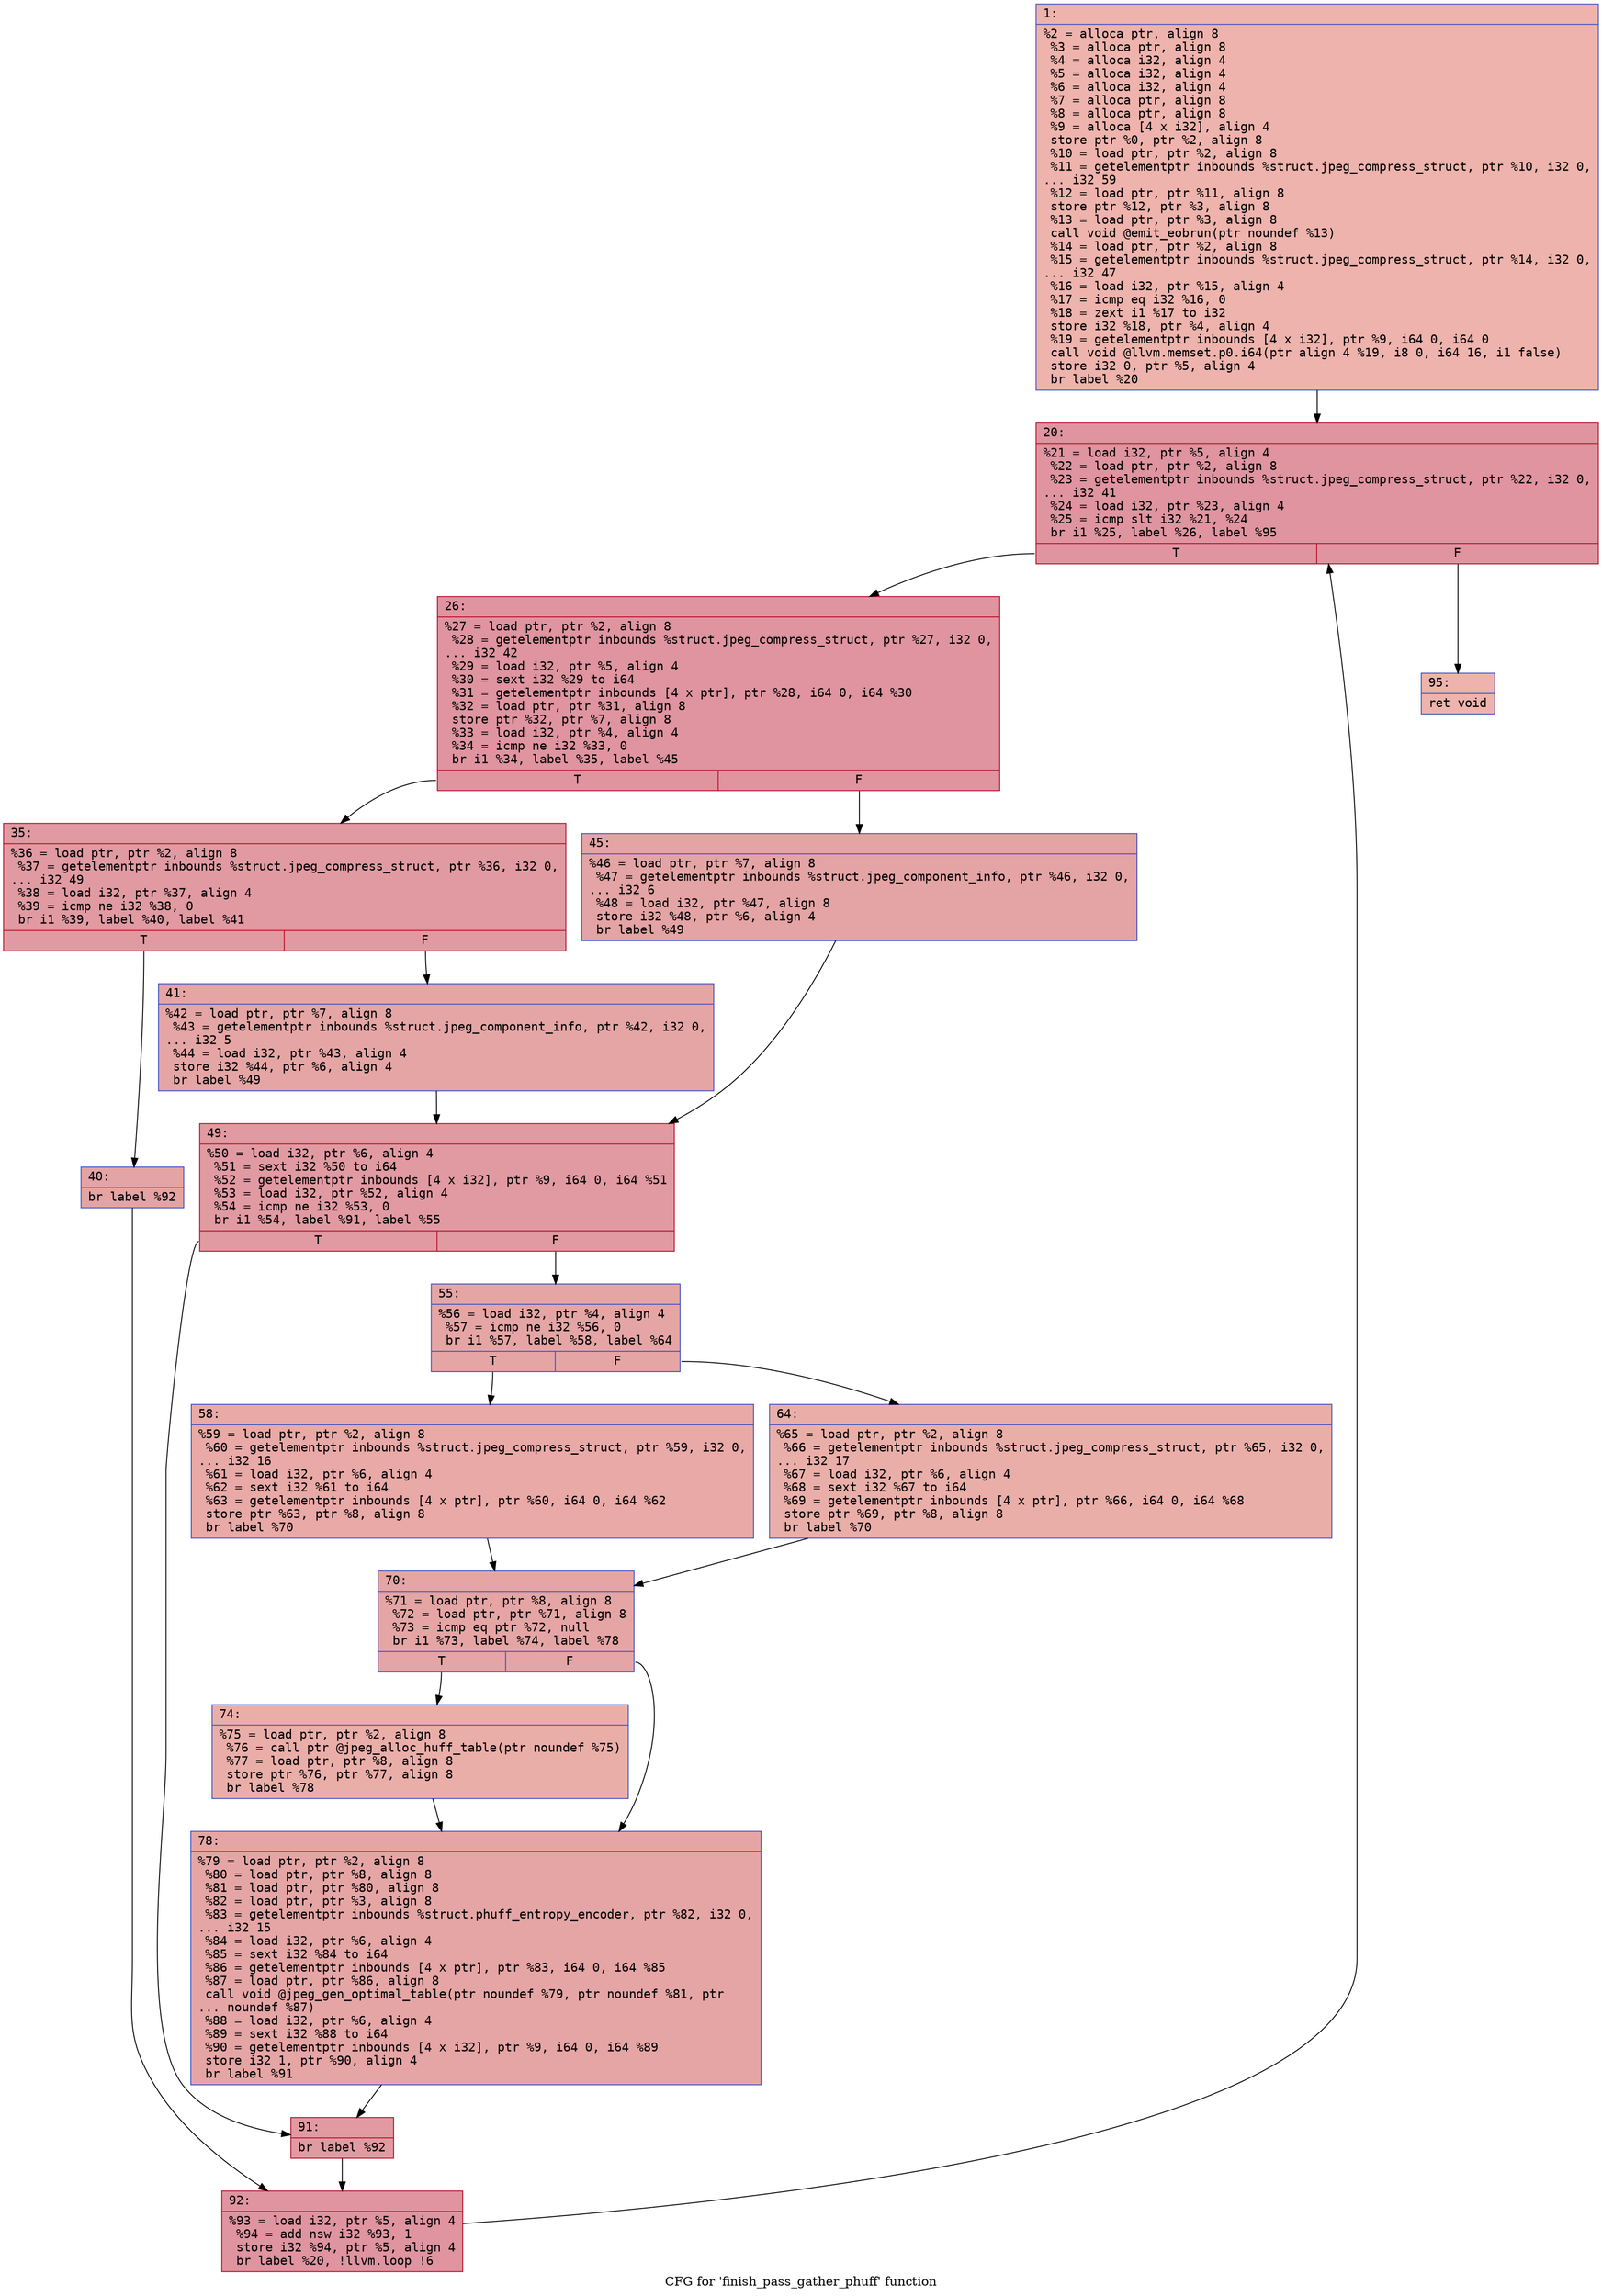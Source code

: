 digraph "CFG for 'finish_pass_gather_phuff' function" {
	label="CFG for 'finish_pass_gather_phuff' function";

	Node0x600002c18ff0 [shape=record,color="#3d50c3ff", style=filled, fillcolor="#d6524470" fontname="Courier",label="{1:\l|  %2 = alloca ptr, align 8\l  %3 = alloca ptr, align 8\l  %4 = alloca i32, align 4\l  %5 = alloca i32, align 4\l  %6 = alloca i32, align 4\l  %7 = alloca ptr, align 8\l  %8 = alloca ptr, align 8\l  %9 = alloca [4 x i32], align 4\l  store ptr %0, ptr %2, align 8\l  %10 = load ptr, ptr %2, align 8\l  %11 = getelementptr inbounds %struct.jpeg_compress_struct, ptr %10, i32 0,\l... i32 59\l  %12 = load ptr, ptr %11, align 8\l  store ptr %12, ptr %3, align 8\l  %13 = load ptr, ptr %3, align 8\l  call void @emit_eobrun(ptr noundef %13)\l  %14 = load ptr, ptr %2, align 8\l  %15 = getelementptr inbounds %struct.jpeg_compress_struct, ptr %14, i32 0,\l... i32 47\l  %16 = load i32, ptr %15, align 4\l  %17 = icmp eq i32 %16, 0\l  %18 = zext i1 %17 to i32\l  store i32 %18, ptr %4, align 4\l  %19 = getelementptr inbounds [4 x i32], ptr %9, i64 0, i64 0\l  call void @llvm.memset.p0.i64(ptr align 4 %19, i8 0, i64 16, i1 false)\l  store i32 0, ptr %5, align 4\l  br label %20\l}"];
	Node0x600002c18ff0 -> Node0x600002c19040[tooltip="1 -> 20\nProbability 100.00%" ];
	Node0x600002c19040 [shape=record,color="#b70d28ff", style=filled, fillcolor="#b70d2870" fontname="Courier",label="{20:\l|  %21 = load i32, ptr %5, align 4\l  %22 = load ptr, ptr %2, align 8\l  %23 = getelementptr inbounds %struct.jpeg_compress_struct, ptr %22, i32 0,\l... i32 41\l  %24 = load i32, ptr %23, align 4\l  %25 = icmp slt i32 %21, %24\l  br i1 %25, label %26, label %95\l|{<s0>T|<s1>F}}"];
	Node0x600002c19040:s0 -> Node0x600002c19090[tooltip="20 -> 26\nProbability 96.88%" ];
	Node0x600002c19040:s1 -> Node0x600002c194f0[tooltip="20 -> 95\nProbability 3.12%" ];
	Node0x600002c19090 [shape=record,color="#b70d28ff", style=filled, fillcolor="#b70d2870" fontname="Courier",label="{26:\l|  %27 = load ptr, ptr %2, align 8\l  %28 = getelementptr inbounds %struct.jpeg_compress_struct, ptr %27, i32 0,\l... i32 42\l  %29 = load i32, ptr %5, align 4\l  %30 = sext i32 %29 to i64\l  %31 = getelementptr inbounds [4 x ptr], ptr %28, i64 0, i64 %30\l  %32 = load ptr, ptr %31, align 8\l  store ptr %32, ptr %7, align 8\l  %33 = load i32, ptr %4, align 4\l  %34 = icmp ne i32 %33, 0\l  br i1 %34, label %35, label %45\l|{<s0>T|<s1>F}}"];
	Node0x600002c19090:s0 -> Node0x600002c190e0[tooltip="26 -> 35\nProbability 62.50%" ];
	Node0x600002c19090:s1 -> Node0x600002c191d0[tooltip="26 -> 45\nProbability 37.50%" ];
	Node0x600002c190e0 [shape=record,color="#b70d28ff", style=filled, fillcolor="#bb1b2c70" fontname="Courier",label="{35:\l|  %36 = load ptr, ptr %2, align 8\l  %37 = getelementptr inbounds %struct.jpeg_compress_struct, ptr %36, i32 0,\l... i32 49\l  %38 = load i32, ptr %37, align 4\l  %39 = icmp ne i32 %38, 0\l  br i1 %39, label %40, label %41\l|{<s0>T|<s1>F}}"];
	Node0x600002c190e0:s0 -> Node0x600002c19130[tooltip="35 -> 40\nProbability 62.50%" ];
	Node0x600002c190e0:s1 -> Node0x600002c19180[tooltip="35 -> 41\nProbability 37.50%" ];
	Node0x600002c19130 [shape=record,color="#3d50c3ff", style=filled, fillcolor="#c32e3170" fontname="Courier",label="{40:\l|  br label %92\l}"];
	Node0x600002c19130 -> Node0x600002c194a0[tooltip="40 -> 92\nProbability 100.00%" ];
	Node0x600002c19180 [shape=record,color="#3d50c3ff", style=filled, fillcolor="#c5333470" fontname="Courier",label="{41:\l|  %42 = load ptr, ptr %7, align 8\l  %43 = getelementptr inbounds %struct.jpeg_component_info, ptr %42, i32 0,\l... i32 5\l  %44 = load i32, ptr %43, align 4\l  store i32 %44, ptr %6, align 4\l  br label %49\l}"];
	Node0x600002c19180 -> Node0x600002c19220[tooltip="41 -> 49\nProbability 100.00%" ];
	Node0x600002c191d0 [shape=record,color="#3d50c3ff", style=filled, fillcolor="#c32e3170" fontname="Courier",label="{45:\l|  %46 = load ptr, ptr %7, align 8\l  %47 = getelementptr inbounds %struct.jpeg_component_info, ptr %46, i32 0,\l... i32 6\l  %48 = load i32, ptr %47, align 8\l  store i32 %48, ptr %6, align 4\l  br label %49\l}"];
	Node0x600002c191d0 -> Node0x600002c19220[tooltip="45 -> 49\nProbability 100.00%" ];
	Node0x600002c19220 [shape=record,color="#b70d28ff", style=filled, fillcolor="#bb1b2c70" fontname="Courier",label="{49:\l|  %50 = load i32, ptr %6, align 4\l  %51 = sext i32 %50 to i64\l  %52 = getelementptr inbounds [4 x i32], ptr %9, i64 0, i64 %51\l  %53 = load i32, ptr %52, align 4\l  %54 = icmp ne i32 %53, 0\l  br i1 %54, label %91, label %55\l|{<s0>T|<s1>F}}"];
	Node0x600002c19220:s0 -> Node0x600002c19450[tooltip="49 -> 91\nProbability 62.50%" ];
	Node0x600002c19220:s1 -> Node0x600002c19270[tooltip="49 -> 55\nProbability 37.50%" ];
	Node0x600002c19270 [shape=record,color="#3d50c3ff", style=filled, fillcolor="#c5333470" fontname="Courier",label="{55:\l|  %56 = load i32, ptr %4, align 4\l  %57 = icmp ne i32 %56, 0\l  br i1 %57, label %58, label %64\l|{<s0>T|<s1>F}}"];
	Node0x600002c19270:s0 -> Node0x600002c192c0[tooltip="55 -> 58\nProbability 62.50%" ];
	Node0x600002c19270:s1 -> Node0x600002c19310[tooltip="55 -> 64\nProbability 37.50%" ];
	Node0x600002c192c0 [shape=record,color="#3d50c3ff", style=filled, fillcolor="#ca3b3770" fontname="Courier",label="{58:\l|  %59 = load ptr, ptr %2, align 8\l  %60 = getelementptr inbounds %struct.jpeg_compress_struct, ptr %59, i32 0,\l... i32 16\l  %61 = load i32, ptr %6, align 4\l  %62 = sext i32 %61 to i64\l  %63 = getelementptr inbounds [4 x ptr], ptr %60, i64 0, i64 %62\l  store ptr %63, ptr %8, align 8\l  br label %70\l}"];
	Node0x600002c192c0 -> Node0x600002c19360[tooltip="58 -> 70\nProbability 100.00%" ];
	Node0x600002c19310 [shape=record,color="#3d50c3ff", style=filled, fillcolor="#d0473d70" fontname="Courier",label="{64:\l|  %65 = load ptr, ptr %2, align 8\l  %66 = getelementptr inbounds %struct.jpeg_compress_struct, ptr %65, i32 0,\l... i32 17\l  %67 = load i32, ptr %6, align 4\l  %68 = sext i32 %67 to i64\l  %69 = getelementptr inbounds [4 x ptr], ptr %66, i64 0, i64 %68\l  store ptr %69, ptr %8, align 8\l  br label %70\l}"];
	Node0x600002c19310 -> Node0x600002c19360[tooltip="64 -> 70\nProbability 100.00%" ];
	Node0x600002c19360 [shape=record,color="#3d50c3ff", style=filled, fillcolor="#c5333470" fontname="Courier",label="{70:\l|  %71 = load ptr, ptr %8, align 8\l  %72 = load ptr, ptr %71, align 8\l  %73 = icmp eq ptr %72, null\l  br i1 %73, label %74, label %78\l|{<s0>T|<s1>F}}"];
	Node0x600002c19360:s0 -> Node0x600002c193b0[tooltip="70 -> 74\nProbability 37.50%" ];
	Node0x600002c19360:s1 -> Node0x600002c19400[tooltip="70 -> 78\nProbability 62.50%" ];
	Node0x600002c193b0 [shape=record,color="#3d50c3ff", style=filled, fillcolor="#d0473d70" fontname="Courier",label="{74:\l|  %75 = load ptr, ptr %2, align 8\l  %76 = call ptr @jpeg_alloc_huff_table(ptr noundef %75)\l  %77 = load ptr, ptr %8, align 8\l  store ptr %76, ptr %77, align 8\l  br label %78\l}"];
	Node0x600002c193b0 -> Node0x600002c19400[tooltip="74 -> 78\nProbability 100.00%" ];
	Node0x600002c19400 [shape=record,color="#3d50c3ff", style=filled, fillcolor="#c5333470" fontname="Courier",label="{78:\l|  %79 = load ptr, ptr %2, align 8\l  %80 = load ptr, ptr %8, align 8\l  %81 = load ptr, ptr %80, align 8\l  %82 = load ptr, ptr %3, align 8\l  %83 = getelementptr inbounds %struct.phuff_entropy_encoder, ptr %82, i32 0,\l... i32 15\l  %84 = load i32, ptr %6, align 4\l  %85 = sext i32 %84 to i64\l  %86 = getelementptr inbounds [4 x ptr], ptr %83, i64 0, i64 %85\l  %87 = load ptr, ptr %86, align 8\l  call void @jpeg_gen_optimal_table(ptr noundef %79, ptr noundef %81, ptr\l... noundef %87)\l  %88 = load i32, ptr %6, align 4\l  %89 = sext i32 %88 to i64\l  %90 = getelementptr inbounds [4 x i32], ptr %9, i64 0, i64 %89\l  store i32 1, ptr %90, align 4\l  br label %91\l}"];
	Node0x600002c19400 -> Node0x600002c19450[tooltip="78 -> 91\nProbability 100.00%" ];
	Node0x600002c19450 [shape=record,color="#b70d28ff", style=filled, fillcolor="#bb1b2c70" fontname="Courier",label="{91:\l|  br label %92\l}"];
	Node0x600002c19450 -> Node0x600002c194a0[tooltip="91 -> 92\nProbability 100.00%" ];
	Node0x600002c194a0 [shape=record,color="#b70d28ff", style=filled, fillcolor="#b70d2870" fontname="Courier",label="{92:\l|  %93 = load i32, ptr %5, align 4\l  %94 = add nsw i32 %93, 1\l  store i32 %94, ptr %5, align 4\l  br label %20, !llvm.loop !6\l}"];
	Node0x600002c194a0 -> Node0x600002c19040[tooltip="92 -> 20\nProbability 100.00%" ];
	Node0x600002c194f0 [shape=record,color="#3d50c3ff", style=filled, fillcolor="#d6524470" fontname="Courier",label="{95:\l|  ret void\l}"];
}

